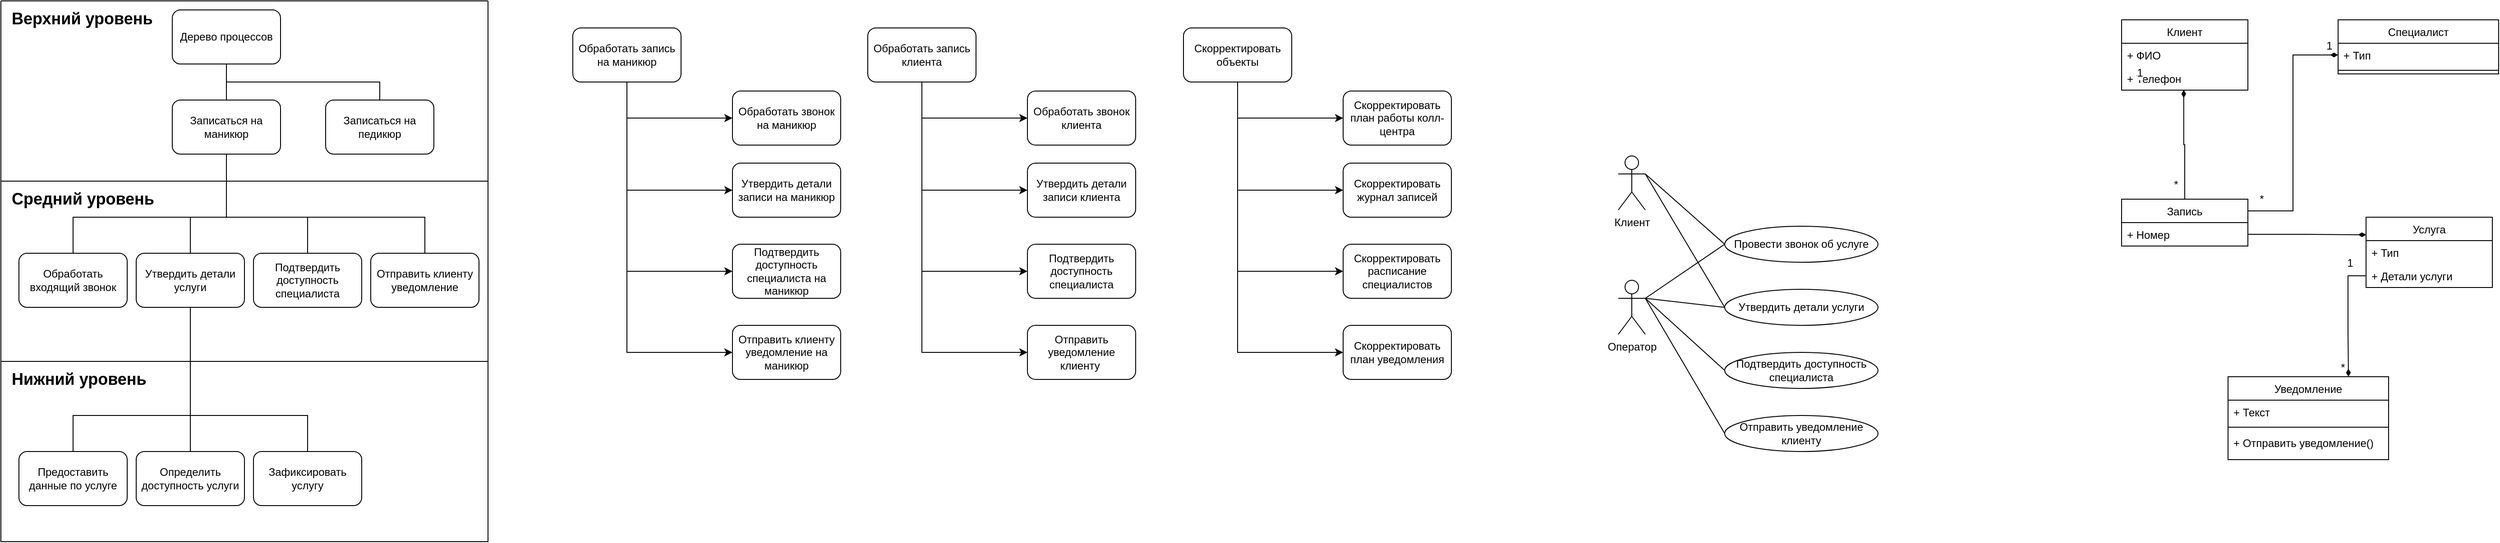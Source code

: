 <mxfile version="13.7.3" type="device"><diagram id="4ohgqVCEk2Ojamc7B5mB" name="Страница 1"><mxGraphModel dx="1037" dy="1058" grid="0" gridSize="10" guides="1" tooltips="1" connect="1" arrows="1" fold="1" page="1" pageScale="1" pageWidth="1169" pageHeight="827" math="0" shadow="0"><root><mxCell id="0"/><mxCell id="1" parent="0"/><mxCell id="pNIWgVXfD0uKnYpI32Gz-5" value="" style="swimlane;startSize=0;" vertex="1" parent="1"><mxGeometry x="29" y="20" width="540" height="600" as="geometry"/></mxCell><mxCell id="pNIWgVXfD0uKnYpI32Gz-6" value="Верхний уровень" style="text;html=1;strokeColor=none;fillColor=none;align=left;verticalAlign=middle;whiteSpace=wrap;rounded=0;fontSize=18;fontStyle=1" vertex="1" parent="pNIWgVXfD0uKnYpI32Gz-5"><mxGeometry x="10" y="10" width="190" height="20" as="geometry"/></mxCell><mxCell id="pNIWgVXfD0uKnYpI32Gz-2" value="" style="swimlane;startSize=0;" vertex="1" parent="pNIWgVXfD0uKnYpI32Gz-5"><mxGeometry y="200" width="540" height="400" as="geometry"/></mxCell><mxCell id="pNIWgVXfD0uKnYpI32Gz-3" value="Средний уровень" style="text;html=1;strokeColor=none;fillColor=none;align=left;verticalAlign=middle;whiteSpace=wrap;rounded=0;fontSize=18;fontStyle=1" vertex="1" parent="pNIWgVXfD0uKnYpI32Gz-2"><mxGeometry x="10" y="10" width="190" height="20" as="geometry"/></mxCell><mxCell id="pNIWgVXfD0uKnYpI32Gz-7" value="" style="swimlane;startSize=0;" vertex="1" parent="pNIWgVXfD0uKnYpI32Gz-2"><mxGeometry y="200" width="540" height="200" as="geometry"/></mxCell><mxCell id="pNIWgVXfD0uKnYpI32Gz-8" value="Нижний уровень" style="text;html=1;strokeColor=none;fillColor=none;align=left;verticalAlign=middle;whiteSpace=wrap;rounded=0;fontSize=18;fontStyle=1" vertex="1" parent="pNIWgVXfD0uKnYpI32Gz-7"><mxGeometry x="10" y="10" width="190" height="20" as="geometry"/></mxCell><mxCell id="pNIWgVXfD0uKnYpI32Gz-15" value="Предоставить данные по услуге" style="rounded=1;whiteSpace=wrap;html=1;fontSize=12;align=center;" vertex="1" parent="pNIWgVXfD0uKnYpI32Gz-7"><mxGeometry x="20" y="100" width="120" height="60" as="geometry"/></mxCell><mxCell id="pNIWgVXfD0uKnYpI32Gz-16" value="Определить доступность услуги" style="rounded=1;whiteSpace=wrap;html=1;fontSize=12;align=center;" vertex="1" parent="pNIWgVXfD0uKnYpI32Gz-7"><mxGeometry x="150" y="100" width="120" height="60" as="geometry"/></mxCell><mxCell id="pNIWgVXfD0uKnYpI32Gz-17" value="Зафиксировать услугу" style="rounded=1;whiteSpace=wrap;html=1;fontSize=12;align=center;" vertex="1" parent="pNIWgVXfD0uKnYpI32Gz-7"><mxGeometry x="280" y="100" width="120" height="60" as="geometry"/></mxCell><mxCell id="pNIWgVXfD0uKnYpI32Gz-11" value="Обработать входящий звонок" style="rounded=1;whiteSpace=wrap;html=1;fontSize=12;align=center;" vertex="1" parent="pNIWgVXfD0uKnYpI32Gz-2"><mxGeometry x="20" y="80" width="120" height="60" as="geometry"/></mxCell><mxCell id="pNIWgVXfD0uKnYpI32Gz-18" style="edgeStyle=orthogonalEdgeStyle;rounded=0;orthogonalLoop=1;jettySize=auto;html=1;exitX=0.5;exitY=1;exitDx=0;exitDy=0;entryX=0.5;entryY=0;entryDx=0;entryDy=0;fontSize=12;endArrow=none;endFill=0;" edge="1" parent="pNIWgVXfD0uKnYpI32Gz-2" source="pNIWgVXfD0uKnYpI32Gz-12" target="pNIWgVXfD0uKnYpI32Gz-17"><mxGeometry relative="1" as="geometry"><Array as="points"><mxPoint x="210" y="260"/><mxPoint x="340" y="260"/></Array></mxGeometry></mxCell><mxCell id="pNIWgVXfD0uKnYpI32Gz-19" style="edgeStyle=orthogonalEdgeStyle;rounded=0;orthogonalLoop=1;jettySize=auto;html=1;exitX=0.5;exitY=1;exitDx=0;exitDy=0;entryX=0.5;entryY=0;entryDx=0;entryDy=0;endArrow=none;endFill=0;fontSize=12;" edge="1" parent="pNIWgVXfD0uKnYpI32Gz-2" source="pNIWgVXfD0uKnYpI32Gz-12" target="pNIWgVXfD0uKnYpI32Gz-16"><mxGeometry relative="1" as="geometry"/></mxCell><mxCell id="pNIWgVXfD0uKnYpI32Gz-20" style="edgeStyle=orthogonalEdgeStyle;rounded=0;orthogonalLoop=1;jettySize=auto;html=1;exitX=0.5;exitY=1;exitDx=0;exitDy=0;entryX=0.5;entryY=0;entryDx=0;entryDy=0;endArrow=none;endFill=0;fontSize=12;" edge="1" parent="pNIWgVXfD0uKnYpI32Gz-2" source="pNIWgVXfD0uKnYpI32Gz-12" target="pNIWgVXfD0uKnYpI32Gz-15"><mxGeometry relative="1" as="geometry"><Array as="points"><mxPoint x="210" y="260"/><mxPoint x="80" y="260"/></Array></mxGeometry></mxCell><mxCell id="pNIWgVXfD0uKnYpI32Gz-12" value="Утвердить детали услуги" style="rounded=1;whiteSpace=wrap;html=1;fontSize=12;align=center;" vertex="1" parent="pNIWgVXfD0uKnYpI32Gz-2"><mxGeometry x="150" y="80" width="120" height="60" as="geometry"/></mxCell><mxCell id="pNIWgVXfD0uKnYpI32Gz-13" value="Подтвердить доступность специалиста" style="rounded=1;whiteSpace=wrap;html=1;fontSize=12;align=center;" vertex="1" parent="pNIWgVXfD0uKnYpI32Gz-2"><mxGeometry x="280" y="80" width="120" height="60" as="geometry"/></mxCell><mxCell id="pNIWgVXfD0uKnYpI32Gz-14" value="Отправить клиенту уведомление" style="rounded=1;whiteSpace=wrap;html=1;fontSize=12;align=center;" vertex="1" parent="pNIWgVXfD0uKnYpI32Gz-2"><mxGeometry x="410" y="80" width="120" height="60" as="geometry"/></mxCell><mxCell id="pNIWgVXfD0uKnYpI32Gz-21" style="edgeStyle=orthogonalEdgeStyle;rounded=0;orthogonalLoop=1;jettySize=auto;html=1;exitX=0.5;exitY=1;exitDx=0;exitDy=0;entryX=0.5;entryY=0;entryDx=0;entryDy=0;endArrow=none;endFill=0;fontSize=12;" edge="1" parent="pNIWgVXfD0uKnYpI32Gz-5" source="pNIWgVXfD0uKnYpI32Gz-9" target="pNIWgVXfD0uKnYpI32Gz-10"><mxGeometry relative="1" as="geometry"/></mxCell><mxCell id="pNIWgVXfD0uKnYpI32Gz-27" style="edgeStyle=orthogonalEdgeStyle;rounded=0;orthogonalLoop=1;jettySize=auto;html=1;exitX=0.5;exitY=1;exitDx=0;exitDy=0;entryX=0.5;entryY=0;entryDx=0;entryDy=0;endArrow=none;endFill=0;fontSize=12;" edge="1" parent="pNIWgVXfD0uKnYpI32Gz-5" source="pNIWgVXfD0uKnYpI32Gz-9" target="pNIWgVXfD0uKnYpI32Gz-26"><mxGeometry relative="1" as="geometry"/></mxCell><mxCell id="pNIWgVXfD0uKnYpI32Gz-9" value="Дерево процессов" style="rounded=1;whiteSpace=wrap;html=1;fontSize=12;align=center;" vertex="1" parent="pNIWgVXfD0uKnYpI32Gz-5"><mxGeometry x="190" y="10" width="120" height="60" as="geometry"/></mxCell><mxCell id="pNIWgVXfD0uKnYpI32Gz-22" style="edgeStyle=orthogonalEdgeStyle;rounded=0;orthogonalLoop=1;jettySize=auto;html=1;exitX=0.5;exitY=1;exitDx=0;exitDy=0;entryX=0.5;entryY=0;entryDx=0;entryDy=0;endArrow=none;endFill=0;fontSize=12;" edge="1" parent="pNIWgVXfD0uKnYpI32Gz-5" source="pNIWgVXfD0uKnYpI32Gz-10" target="pNIWgVXfD0uKnYpI32Gz-12"><mxGeometry relative="1" as="geometry"><Array as="points"><mxPoint x="250" y="240"/><mxPoint x="210" y="240"/></Array></mxGeometry></mxCell><mxCell id="pNIWgVXfD0uKnYpI32Gz-23" style="edgeStyle=orthogonalEdgeStyle;rounded=0;orthogonalLoop=1;jettySize=auto;html=1;exitX=0.5;exitY=1;exitDx=0;exitDy=0;entryX=0.5;entryY=0;entryDx=0;entryDy=0;endArrow=none;endFill=0;fontSize=12;" edge="1" parent="pNIWgVXfD0uKnYpI32Gz-5" source="pNIWgVXfD0uKnYpI32Gz-10" target="pNIWgVXfD0uKnYpI32Gz-13"><mxGeometry relative="1" as="geometry"><Array as="points"><mxPoint x="250" y="240"/><mxPoint x="340" y="240"/></Array></mxGeometry></mxCell><mxCell id="pNIWgVXfD0uKnYpI32Gz-24" style="edgeStyle=orthogonalEdgeStyle;rounded=0;orthogonalLoop=1;jettySize=auto;html=1;exitX=0.5;exitY=1;exitDx=0;exitDy=0;entryX=0.5;entryY=0;entryDx=0;entryDy=0;endArrow=none;endFill=0;fontSize=12;" edge="1" parent="pNIWgVXfD0uKnYpI32Gz-5" source="pNIWgVXfD0uKnYpI32Gz-10" target="pNIWgVXfD0uKnYpI32Gz-14"><mxGeometry relative="1" as="geometry"><Array as="points"><mxPoint x="250" y="240"/><mxPoint x="470" y="240"/></Array></mxGeometry></mxCell><mxCell id="pNIWgVXfD0uKnYpI32Gz-25" style="edgeStyle=orthogonalEdgeStyle;rounded=0;orthogonalLoop=1;jettySize=auto;html=1;exitX=0.5;exitY=1;exitDx=0;exitDy=0;entryX=0.5;entryY=0;entryDx=0;entryDy=0;endArrow=none;endFill=0;fontSize=12;" edge="1" parent="pNIWgVXfD0uKnYpI32Gz-5" source="pNIWgVXfD0uKnYpI32Gz-10" target="pNIWgVXfD0uKnYpI32Gz-11"><mxGeometry relative="1" as="geometry"><Array as="points"><mxPoint x="250" y="240"/><mxPoint x="80" y="240"/></Array></mxGeometry></mxCell><mxCell id="pNIWgVXfD0uKnYpI32Gz-10" value="Записаться на маникюр" style="rounded=1;whiteSpace=wrap;html=1;fontSize=12;align=center;" vertex="1" parent="pNIWgVXfD0uKnYpI32Gz-5"><mxGeometry x="190" y="110" width="120" height="60" as="geometry"/></mxCell><mxCell id="pNIWgVXfD0uKnYpI32Gz-26" value="Записаться на педикюр" style="rounded=1;whiteSpace=wrap;html=1;fontSize=12;align=center;" vertex="1" parent="pNIWgVXfD0uKnYpI32Gz-5"><mxGeometry x="360" y="110" width="120" height="60" as="geometry"/></mxCell><mxCell id="pNIWgVXfD0uKnYpI32Gz-33" style="edgeStyle=orthogonalEdgeStyle;rounded=0;orthogonalLoop=1;jettySize=auto;html=1;exitX=0.5;exitY=1;exitDx=0;exitDy=0;entryX=0;entryY=0.5;entryDx=0;entryDy=0;endArrow=classic;endFill=1;fontSize=12;" edge="1" parent="1" source="pNIWgVXfD0uKnYpI32Gz-28" target="pNIWgVXfD0uKnYpI32Gz-32"><mxGeometry relative="1" as="geometry"/></mxCell><mxCell id="pNIWgVXfD0uKnYpI32Gz-34" style="edgeStyle=orthogonalEdgeStyle;rounded=0;orthogonalLoop=1;jettySize=auto;html=1;exitX=0.5;exitY=1;exitDx=0;exitDy=0;entryX=0;entryY=0.5;entryDx=0;entryDy=0;endArrow=classic;endFill=1;fontSize=12;" edge="1" parent="1" source="pNIWgVXfD0uKnYpI32Gz-28" target="pNIWgVXfD0uKnYpI32Gz-31"><mxGeometry relative="1" as="geometry"/></mxCell><mxCell id="pNIWgVXfD0uKnYpI32Gz-35" style="edgeStyle=orthogonalEdgeStyle;rounded=0;orthogonalLoop=1;jettySize=auto;html=1;exitX=0.5;exitY=1;exitDx=0;exitDy=0;entryX=0;entryY=0.5;entryDx=0;entryDy=0;endArrow=classic;endFill=1;fontSize=12;" edge="1" parent="1" source="pNIWgVXfD0uKnYpI32Gz-28" target="pNIWgVXfD0uKnYpI32Gz-30"><mxGeometry relative="1" as="geometry"/></mxCell><mxCell id="pNIWgVXfD0uKnYpI32Gz-36" style="edgeStyle=orthogonalEdgeStyle;rounded=0;orthogonalLoop=1;jettySize=auto;html=1;exitX=0.5;exitY=1;exitDx=0;exitDy=0;entryX=0;entryY=0.5;entryDx=0;entryDy=0;endArrow=classic;endFill=1;fontSize=12;" edge="1" parent="1" source="pNIWgVXfD0uKnYpI32Gz-28" target="pNIWgVXfD0uKnYpI32Gz-29"><mxGeometry relative="1" as="geometry"/></mxCell><mxCell id="pNIWgVXfD0uKnYpI32Gz-28" value="Обработать запись на маникюр" style="rounded=1;whiteSpace=wrap;html=1;fontSize=12;align=center;" vertex="1" parent="1"><mxGeometry x="663" y="50" width="120" height="60" as="geometry"/></mxCell><mxCell id="pNIWgVXfD0uKnYpI32Gz-29" value="Обработать звонок на маникюр" style="rounded=1;whiteSpace=wrap;html=1;fontSize=12;align=center;" vertex="1" parent="1"><mxGeometry x="840" y="120" width="120" height="60" as="geometry"/></mxCell><mxCell id="pNIWgVXfD0uKnYpI32Gz-30" value="Утвердить детали записи на маникюр" style="rounded=1;whiteSpace=wrap;html=1;fontSize=12;align=center;" vertex="1" parent="1"><mxGeometry x="840" y="200" width="120" height="60" as="geometry"/></mxCell><mxCell id="pNIWgVXfD0uKnYpI32Gz-31" value="Подтвердить доступность специалиста на маникюр" style="rounded=1;whiteSpace=wrap;html=1;fontSize=12;align=center;" vertex="1" parent="1"><mxGeometry x="840" y="290" width="120" height="60" as="geometry"/></mxCell><mxCell id="pNIWgVXfD0uKnYpI32Gz-32" value="Отправить клиенту уведомление на маникюр" style="rounded=1;whiteSpace=wrap;html=1;fontSize=12;align=center;" vertex="1" parent="1"><mxGeometry x="840" y="380" width="120" height="60" as="geometry"/></mxCell><mxCell id="pNIWgVXfD0uKnYpI32Gz-37" style="edgeStyle=orthogonalEdgeStyle;rounded=0;orthogonalLoop=1;jettySize=auto;html=1;exitX=0.5;exitY=1;exitDx=0;exitDy=0;entryX=0;entryY=0.5;entryDx=0;entryDy=0;endArrow=classic;endFill=1;fontSize=12;" edge="1" parent="1" source="pNIWgVXfD0uKnYpI32Gz-41" target="pNIWgVXfD0uKnYpI32Gz-45"><mxGeometry relative="1" as="geometry"/></mxCell><mxCell id="pNIWgVXfD0uKnYpI32Gz-38" style="edgeStyle=orthogonalEdgeStyle;rounded=0;orthogonalLoop=1;jettySize=auto;html=1;exitX=0.5;exitY=1;exitDx=0;exitDy=0;entryX=0;entryY=0.5;entryDx=0;entryDy=0;endArrow=classic;endFill=1;fontSize=12;" edge="1" parent="1" source="pNIWgVXfD0uKnYpI32Gz-41" target="pNIWgVXfD0uKnYpI32Gz-44"><mxGeometry relative="1" as="geometry"/></mxCell><mxCell id="pNIWgVXfD0uKnYpI32Gz-39" style="edgeStyle=orthogonalEdgeStyle;rounded=0;orthogonalLoop=1;jettySize=auto;html=1;exitX=0.5;exitY=1;exitDx=0;exitDy=0;entryX=0;entryY=0.5;entryDx=0;entryDy=0;endArrow=classic;endFill=1;fontSize=12;" edge="1" parent="1" source="pNIWgVXfD0uKnYpI32Gz-41" target="pNIWgVXfD0uKnYpI32Gz-43"><mxGeometry relative="1" as="geometry"/></mxCell><mxCell id="pNIWgVXfD0uKnYpI32Gz-40" style="edgeStyle=orthogonalEdgeStyle;rounded=0;orthogonalLoop=1;jettySize=auto;html=1;exitX=0.5;exitY=1;exitDx=0;exitDy=0;entryX=0;entryY=0.5;entryDx=0;entryDy=0;endArrow=classic;endFill=1;fontSize=12;" edge="1" parent="1" source="pNIWgVXfD0uKnYpI32Gz-41" target="pNIWgVXfD0uKnYpI32Gz-42"><mxGeometry relative="1" as="geometry"/></mxCell><mxCell id="pNIWgVXfD0uKnYpI32Gz-41" value="Обработать запись клиента" style="rounded=1;whiteSpace=wrap;html=1;fontSize=12;align=center;" vertex="1" parent="1"><mxGeometry x="990" y="50" width="120" height="60" as="geometry"/></mxCell><mxCell id="pNIWgVXfD0uKnYpI32Gz-42" value="Обработать звонок клиента" style="rounded=1;whiteSpace=wrap;html=1;fontSize=12;align=center;" vertex="1" parent="1"><mxGeometry x="1167" y="120" width="120" height="60" as="geometry"/></mxCell><mxCell id="pNIWgVXfD0uKnYpI32Gz-43" value="Утвердить детали записи клиента" style="rounded=1;whiteSpace=wrap;html=1;fontSize=12;align=center;" vertex="1" parent="1"><mxGeometry x="1167" y="200" width="120" height="60" as="geometry"/></mxCell><mxCell id="pNIWgVXfD0uKnYpI32Gz-44" value="Подтвердить доступность специалиста" style="rounded=1;whiteSpace=wrap;html=1;fontSize=12;align=center;" vertex="1" parent="1"><mxGeometry x="1167" y="290" width="120" height="60" as="geometry"/></mxCell><mxCell id="pNIWgVXfD0uKnYpI32Gz-45" value="Отправить уведомление клиенту&amp;nbsp;" style="rounded=1;whiteSpace=wrap;html=1;fontSize=12;align=center;" vertex="1" parent="1"><mxGeometry x="1167" y="380" width="120" height="60" as="geometry"/></mxCell><mxCell id="pNIWgVXfD0uKnYpI32Gz-46" style="edgeStyle=orthogonalEdgeStyle;rounded=0;orthogonalLoop=1;jettySize=auto;html=1;exitX=0.5;exitY=1;exitDx=0;exitDy=0;entryX=0;entryY=0.5;entryDx=0;entryDy=0;endArrow=classic;endFill=1;fontSize=12;" edge="1" parent="1" source="pNIWgVXfD0uKnYpI32Gz-50" target="pNIWgVXfD0uKnYpI32Gz-54"><mxGeometry relative="1" as="geometry"/></mxCell><mxCell id="pNIWgVXfD0uKnYpI32Gz-47" style="edgeStyle=orthogonalEdgeStyle;rounded=0;orthogonalLoop=1;jettySize=auto;html=1;exitX=0.5;exitY=1;exitDx=0;exitDy=0;entryX=0;entryY=0.5;entryDx=0;entryDy=0;endArrow=classic;endFill=1;fontSize=12;" edge="1" parent="1" source="pNIWgVXfD0uKnYpI32Gz-50" target="pNIWgVXfD0uKnYpI32Gz-53"><mxGeometry relative="1" as="geometry"/></mxCell><mxCell id="pNIWgVXfD0uKnYpI32Gz-48" style="edgeStyle=orthogonalEdgeStyle;rounded=0;orthogonalLoop=1;jettySize=auto;html=1;exitX=0.5;exitY=1;exitDx=0;exitDy=0;entryX=0;entryY=0.5;entryDx=0;entryDy=0;endArrow=classic;endFill=1;fontSize=12;" edge="1" parent="1" source="pNIWgVXfD0uKnYpI32Gz-50" target="pNIWgVXfD0uKnYpI32Gz-52"><mxGeometry relative="1" as="geometry"/></mxCell><mxCell id="pNIWgVXfD0uKnYpI32Gz-49" style="edgeStyle=orthogonalEdgeStyle;rounded=0;orthogonalLoop=1;jettySize=auto;html=1;exitX=0.5;exitY=1;exitDx=0;exitDy=0;entryX=0;entryY=0.5;entryDx=0;entryDy=0;endArrow=classic;endFill=1;fontSize=12;" edge="1" parent="1" source="pNIWgVXfD0uKnYpI32Gz-50" target="pNIWgVXfD0uKnYpI32Gz-51"><mxGeometry relative="1" as="geometry"/></mxCell><mxCell id="pNIWgVXfD0uKnYpI32Gz-50" value="Скорректировать объекты" style="rounded=1;whiteSpace=wrap;html=1;fontSize=12;align=center;" vertex="1" parent="1"><mxGeometry x="1340" y="50" width="120" height="60" as="geometry"/></mxCell><mxCell id="pNIWgVXfD0uKnYpI32Gz-51" value="Скорректировать план работы колл-центра" style="rounded=1;whiteSpace=wrap;html=1;fontSize=12;align=center;" vertex="1" parent="1"><mxGeometry x="1517" y="120" width="120" height="60" as="geometry"/></mxCell><mxCell id="pNIWgVXfD0uKnYpI32Gz-52" value="Скорректировать журнал записей" style="rounded=1;whiteSpace=wrap;html=1;fontSize=12;align=center;" vertex="1" parent="1"><mxGeometry x="1517" y="200" width="120" height="60" as="geometry"/></mxCell><mxCell id="pNIWgVXfD0uKnYpI32Gz-53" value="Скорректировать расписание специалистов" style="rounded=1;whiteSpace=wrap;html=1;fontSize=12;align=center;" vertex="1" parent="1"><mxGeometry x="1517" y="290" width="120" height="60" as="geometry"/></mxCell><mxCell id="pNIWgVXfD0uKnYpI32Gz-54" value="Скорректировать план уведомления" style="rounded=1;whiteSpace=wrap;html=1;fontSize=12;align=center;" vertex="1" parent="1"><mxGeometry x="1517" y="380" width="120" height="60" as="geometry"/></mxCell><mxCell id="pNIWgVXfD0uKnYpI32Gz-61" style="rounded=0;orthogonalLoop=1;jettySize=auto;html=1;exitX=1;exitY=0.333;exitDx=0;exitDy=0;exitPerimeter=0;entryX=0;entryY=0.5;entryDx=0;entryDy=0;endArrow=none;endFill=0;fontSize=12;" edge="1" parent="1" source="pNIWgVXfD0uKnYpI32Gz-55" target="pNIWgVXfD0uKnYpI32Gz-57"><mxGeometry relative="1" as="geometry"/></mxCell><mxCell id="pNIWgVXfD0uKnYpI32Gz-62" style="edgeStyle=none;rounded=0;orthogonalLoop=1;jettySize=auto;html=1;exitX=1;exitY=0.333;exitDx=0;exitDy=0;exitPerimeter=0;entryX=0;entryY=0.5;entryDx=0;entryDy=0;endArrow=none;endFill=0;fontSize=12;" edge="1" parent="1" source="pNIWgVXfD0uKnYpI32Gz-55" target="pNIWgVXfD0uKnYpI32Gz-58"><mxGeometry relative="1" as="geometry"/></mxCell><mxCell id="pNIWgVXfD0uKnYpI32Gz-55" value="Клиент" style="shape=umlActor;verticalLabelPosition=bottom;verticalAlign=top;html=1;outlineConnect=0;fontSize=12;align=center;" vertex="1" parent="1"><mxGeometry x="1822" y="192" width="30" height="60" as="geometry"/></mxCell><mxCell id="pNIWgVXfD0uKnYpI32Gz-63" style="edgeStyle=none;rounded=0;orthogonalLoop=1;jettySize=auto;html=1;exitX=1;exitY=0.333;exitDx=0;exitDy=0;exitPerimeter=0;entryX=0;entryY=0.5;entryDx=0;entryDy=0;endArrow=none;endFill=0;fontSize=12;" edge="1" parent="1" source="pNIWgVXfD0uKnYpI32Gz-56" target="pNIWgVXfD0uKnYpI32Gz-58"><mxGeometry relative="1" as="geometry"/></mxCell><mxCell id="pNIWgVXfD0uKnYpI32Gz-64" style="edgeStyle=none;rounded=0;orthogonalLoop=1;jettySize=auto;html=1;exitX=1;exitY=0.333;exitDx=0;exitDy=0;exitPerimeter=0;entryX=0;entryY=0.5;entryDx=0;entryDy=0;endArrow=none;endFill=0;fontSize=12;" edge="1" parent="1" source="pNIWgVXfD0uKnYpI32Gz-56" target="pNIWgVXfD0uKnYpI32Gz-57"><mxGeometry relative="1" as="geometry"/></mxCell><mxCell id="pNIWgVXfD0uKnYpI32Gz-65" style="edgeStyle=none;rounded=0;orthogonalLoop=1;jettySize=auto;html=1;exitX=1;exitY=0.333;exitDx=0;exitDy=0;exitPerimeter=0;entryX=0;entryY=0.5;entryDx=0;entryDy=0;endArrow=none;endFill=0;fontSize=12;" edge="1" parent="1" source="pNIWgVXfD0uKnYpI32Gz-56" target="pNIWgVXfD0uKnYpI32Gz-59"><mxGeometry relative="1" as="geometry"/></mxCell><mxCell id="pNIWgVXfD0uKnYpI32Gz-66" style="edgeStyle=none;rounded=0;orthogonalLoop=1;jettySize=auto;html=1;exitX=1;exitY=0.333;exitDx=0;exitDy=0;exitPerimeter=0;entryX=0;entryY=0.5;entryDx=0;entryDy=0;endArrow=none;endFill=0;fontSize=12;" edge="1" parent="1" source="pNIWgVXfD0uKnYpI32Gz-56" target="pNIWgVXfD0uKnYpI32Gz-60"><mxGeometry relative="1" as="geometry"/></mxCell><mxCell id="pNIWgVXfD0uKnYpI32Gz-56" value="Оператор" style="shape=umlActor;verticalLabelPosition=bottom;verticalAlign=top;html=1;outlineConnect=0;fontSize=12;align=center;" vertex="1" parent="1"><mxGeometry x="1822" y="330" width="30" height="60" as="geometry"/></mxCell><mxCell id="pNIWgVXfD0uKnYpI32Gz-57" value="Провести звонок об услуге" style="ellipse;whiteSpace=wrap;html=1;fontSize=12;align=center;" vertex="1" parent="1"><mxGeometry x="1940" y="270" width="170" height="40" as="geometry"/></mxCell><mxCell id="pNIWgVXfD0uKnYpI32Gz-58" value="Утвердить детали услуги" style="ellipse;whiteSpace=wrap;html=1;fontSize=12;align=center;" vertex="1" parent="1"><mxGeometry x="1940" y="340" width="170" height="40" as="geometry"/></mxCell><mxCell id="pNIWgVXfD0uKnYpI32Gz-59" value="Подтвердить доступность специалиста" style="ellipse;whiteSpace=wrap;html=1;fontSize=12;align=center;" vertex="1" parent="1"><mxGeometry x="1940" y="410" width="170" height="40" as="geometry"/></mxCell><mxCell id="pNIWgVXfD0uKnYpI32Gz-60" value="Отправить уведомление клиенту" style="ellipse;whiteSpace=wrap;html=1;fontSize=12;align=center;" vertex="1" parent="1"><mxGeometry x="1940" y="480" width="170" height="40" as="geometry"/></mxCell><mxCell id="pNIWgVXfD0uKnYpI32Gz-84" style="edgeStyle=orthogonalEdgeStyle;rounded=0;orthogonalLoop=1;jettySize=auto;html=1;exitX=0;exitY=0.5;exitDx=0;exitDy=0;entryX=0.75;entryY=0;entryDx=0;entryDy=0;endArrow=diamondThin;endFill=1;fontSize=12;" edge="1" parent="1" source="pNIWgVXfD0uKnYpI32Gz-76" target="pNIWgVXfD0uKnYpI32Gz-80"><mxGeometry relative="1" as="geometry"/></mxCell><mxCell id="pNIWgVXfD0uKnYpI32Gz-85" value="1" style="edgeLabel;html=1;align=center;verticalAlign=middle;resizable=0;points=[];fontSize=12;" vertex="1" connectable="0" parent="pNIWgVXfD0uKnYpI32Gz-84"><mxGeometry x="-0.299" y="2" relative="1" as="geometry"><mxPoint y="-40.5" as="offset"/></mxGeometry></mxCell><mxCell id="pNIWgVXfD0uKnYpI32Gz-86" value="*" style="edgeLabel;html=1;align=center;verticalAlign=middle;resizable=0;points=[];fontSize=12;" vertex="1" connectable="0" parent="pNIWgVXfD0uKnYpI32Gz-84"><mxGeometry x="0.84" y="2" relative="1" as="geometry"><mxPoint x="-8.5" as="offset"/></mxGeometry></mxCell><mxCell id="pNIWgVXfD0uKnYpI32Gz-80" value="Уведомление" style="swimlane;fontStyle=0;align=center;verticalAlign=top;childLayout=stackLayout;horizontal=1;startSize=26;horizontalStack=0;resizeParent=1;resizeParentMax=0;resizeLast=0;collapsible=1;marginBottom=0;fontSize=12;" vertex="1" parent="1"><mxGeometry x="2498" y="437" width="178" height="92" as="geometry"/></mxCell><mxCell id="pNIWgVXfD0uKnYpI32Gz-81" value="+ Текст" style="text;strokeColor=none;fillColor=none;align=left;verticalAlign=top;spacingLeft=4;spacingRight=4;overflow=hidden;rotatable=0;points=[[0,0.5],[1,0.5]];portConstraint=eastwest;" vertex="1" parent="pNIWgVXfD0uKnYpI32Gz-80"><mxGeometry y="26" width="178" height="26" as="geometry"/></mxCell><mxCell id="pNIWgVXfD0uKnYpI32Gz-82" value="" style="line;strokeWidth=1;fillColor=none;align=left;verticalAlign=middle;spacingTop=-1;spacingLeft=3;spacingRight=3;rotatable=0;labelPosition=right;points=[];portConstraint=eastwest;" vertex="1" parent="pNIWgVXfD0uKnYpI32Gz-80"><mxGeometry y="52" width="178" height="8" as="geometry"/></mxCell><mxCell id="pNIWgVXfD0uKnYpI32Gz-83" value="+ Отправить уведомление()" style="text;strokeColor=none;fillColor=none;align=left;verticalAlign=top;spacingLeft=4;spacingRight=4;overflow=hidden;rotatable=0;points=[[0,0.5],[1,0.5]];portConstraint=eastwest;whiteSpace=wrap;" vertex="1" parent="pNIWgVXfD0uKnYpI32Gz-80"><mxGeometry y="60" width="178" height="32" as="geometry"/></mxCell><mxCell id="pNIWgVXfD0uKnYpI32Gz-87" style="edgeStyle=orthogonalEdgeStyle;rounded=0;orthogonalLoop=1;jettySize=auto;html=1;exitX=1;exitY=0.5;exitDx=0;exitDy=0;entryX=0;entryY=0.25;entryDx=0;entryDy=0;endArrow=diamondThin;endFill=1;fontSize=12;" edge="1" parent="1" source="pNIWgVXfD0uKnYpI32Gz-68" target="pNIWgVXfD0uKnYpI32Gz-74"><mxGeometry relative="1" as="geometry"/></mxCell><mxCell id="pNIWgVXfD0uKnYpI32Gz-74" value="Услуга" style="swimlane;fontStyle=0;childLayout=stackLayout;horizontal=1;startSize=26;fillColor=none;horizontalStack=0;resizeParent=1;resizeParentMax=0;resizeLast=0;collapsible=1;marginBottom=0;fontSize=12;align=center;" vertex="1" parent="1"><mxGeometry x="2651" y="260" width="140" height="78" as="geometry"/></mxCell><mxCell id="pNIWgVXfD0uKnYpI32Gz-75" value="+ Тип" style="text;strokeColor=none;fillColor=none;align=left;verticalAlign=top;spacingLeft=4;spacingRight=4;overflow=hidden;rotatable=0;points=[[0,0.5],[1,0.5]];portConstraint=eastwest;" vertex="1" parent="pNIWgVXfD0uKnYpI32Gz-74"><mxGeometry y="26" width="140" height="26" as="geometry"/></mxCell><mxCell id="pNIWgVXfD0uKnYpI32Gz-76" value="+ Детали услуги" style="text;strokeColor=none;fillColor=none;align=left;verticalAlign=top;spacingLeft=4;spacingRight=4;overflow=hidden;rotatable=0;points=[[0,0.5],[1,0.5]];portConstraint=eastwest;" vertex="1" parent="pNIWgVXfD0uKnYpI32Gz-74"><mxGeometry y="52" width="140" height="26" as="geometry"/></mxCell><mxCell id="pNIWgVXfD0uKnYpI32Gz-67" value="Запись" style="swimlane;fontStyle=0;childLayout=stackLayout;horizontal=1;startSize=26;fillColor=none;horizontalStack=0;resizeParent=1;resizeParentMax=0;resizeLast=0;collapsible=1;marginBottom=0;fontSize=12;align=center;" vertex="1" parent="1"><mxGeometry x="2380" y="240" width="140" height="52" as="geometry"/></mxCell><mxCell id="pNIWgVXfD0uKnYpI32Gz-68" value="+ Номер" style="text;strokeColor=none;fillColor=none;align=left;verticalAlign=top;spacingLeft=4;spacingRight=4;overflow=hidden;rotatable=0;points=[[0,0.5],[1,0.5]];portConstraint=eastwest;" vertex="1" parent="pNIWgVXfD0uKnYpI32Gz-67"><mxGeometry y="26" width="140" height="26" as="geometry"/></mxCell><mxCell id="pNIWgVXfD0uKnYpI32Gz-71" value="Клиент" style="swimlane;fontStyle=0;childLayout=stackLayout;horizontal=1;startSize=26;fillColor=none;horizontalStack=0;resizeParent=1;resizeParentMax=0;resizeLast=0;collapsible=1;marginBottom=0;fontSize=12;align=center;" vertex="1" parent="1"><mxGeometry x="2380" y="41" width="140" height="78" as="geometry"/></mxCell><mxCell id="pNIWgVXfD0uKnYpI32Gz-72" value="+ ФИО" style="text;strokeColor=none;fillColor=none;align=left;verticalAlign=top;spacingLeft=4;spacingRight=4;overflow=hidden;rotatable=0;points=[[0,0.5],[1,0.5]];portConstraint=eastwest;" vertex="1" parent="pNIWgVXfD0uKnYpI32Gz-71"><mxGeometry y="26" width="140" height="26" as="geometry"/></mxCell><mxCell id="pNIWgVXfD0uKnYpI32Gz-73" value="+ Телефон" style="text;strokeColor=none;fillColor=none;align=left;verticalAlign=top;spacingLeft=4;spacingRight=4;overflow=hidden;rotatable=0;points=[[0,0.5],[1,0.5]];portConstraint=eastwest;" vertex="1" parent="pNIWgVXfD0uKnYpI32Gz-71"><mxGeometry y="52" width="140" height="26" as="geometry"/></mxCell><mxCell id="pNIWgVXfD0uKnYpI32Gz-88" style="edgeStyle=orthogonalEdgeStyle;rounded=0;orthogonalLoop=1;jettySize=auto;html=1;exitX=0.492;exitY=0.987;exitDx=0;exitDy=0;entryX=0.5;entryY=0;entryDx=0;entryDy=0;endArrow=none;endFill=0;fontSize=12;exitPerimeter=0;startArrow=diamondThin;startFill=1;" edge="1" parent="1" source="pNIWgVXfD0uKnYpI32Gz-73" target="pNIWgVXfD0uKnYpI32Gz-67"><mxGeometry relative="1" as="geometry"/></mxCell><mxCell id="pNIWgVXfD0uKnYpI32Gz-89" value="1" style="edgeLabel;html=1;align=center;verticalAlign=middle;resizable=0;points=[];fontSize=12;" vertex="1" connectable="0" parent="pNIWgVXfD0uKnYpI32Gz-88"><mxGeometry x="0.006" y="40" relative="1" as="geometry"><mxPoint x="-50" y="-40" as="offset"/></mxGeometry></mxCell><mxCell id="pNIWgVXfD0uKnYpI32Gz-90" value="*" style="edgeLabel;html=1;align=center;verticalAlign=middle;resizable=0;points=[];fontSize=12;" vertex="1" connectable="0" parent="pNIWgVXfD0uKnYpI32Gz-88"><mxGeometry x="0.733" relative="1" as="geometry"><mxPoint x="-10" as="offset"/></mxGeometry></mxCell><mxCell id="pNIWgVXfD0uKnYpI32Gz-91" value="Специалист" style="swimlane;fontStyle=0;align=center;verticalAlign=top;childLayout=stackLayout;horizontal=1;startSize=26;horizontalStack=0;resizeParent=1;resizeParentMax=0;resizeLast=0;collapsible=1;marginBottom=0;fontSize=12;" vertex="1" parent="1"><mxGeometry x="2620" y="41" width="178" height="60" as="geometry"/></mxCell><mxCell id="pNIWgVXfD0uKnYpI32Gz-92" value="+ Тип" style="text;strokeColor=none;fillColor=none;align=left;verticalAlign=top;spacingLeft=4;spacingRight=4;overflow=hidden;rotatable=0;points=[[0,0.5],[1,0.5]];portConstraint=eastwest;" vertex="1" parent="pNIWgVXfD0uKnYpI32Gz-91"><mxGeometry y="26" width="178" height="26" as="geometry"/></mxCell><mxCell id="pNIWgVXfD0uKnYpI32Gz-93" value="" style="line;strokeWidth=1;fillColor=none;align=left;verticalAlign=middle;spacingTop=-1;spacingLeft=3;spacingRight=3;rotatable=0;labelPosition=right;points=[];portConstraint=eastwest;" vertex="1" parent="pNIWgVXfD0uKnYpI32Gz-91"><mxGeometry y="52" width="178" height="8" as="geometry"/></mxCell><mxCell id="pNIWgVXfD0uKnYpI32Gz-95" style="edgeStyle=orthogonalEdgeStyle;rounded=0;orthogonalLoop=1;jettySize=auto;html=1;exitX=0;exitY=0.5;exitDx=0;exitDy=0;entryX=1;entryY=0.25;entryDx=0;entryDy=0;startArrow=diamondThin;startFill=1;endArrow=none;endFill=0;fontSize=12;" edge="1" parent="1" source="pNIWgVXfD0uKnYpI32Gz-92" target="pNIWgVXfD0uKnYpI32Gz-67"><mxGeometry relative="1" as="geometry"/></mxCell><mxCell id="pNIWgVXfD0uKnYpI32Gz-96" value="*" style="edgeLabel;html=1;align=center;verticalAlign=middle;resizable=0;points=[];fontSize=12;" vertex="1" connectable="0" parent="pNIWgVXfD0uKnYpI32Gz-95"><mxGeometry x="0.893" y="-1" relative="1" as="geometry"><mxPoint y="-12" as="offset"/></mxGeometry></mxCell><mxCell id="pNIWgVXfD0uKnYpI32Gz-97" value="1" style="edgeLabel;html=1;align=center;verticalAlign=middle;resizable=0;points=[];fontSize=12;" vertex="1" connectable="0" parent="pNIWgVXfD0uKnYpI32Gz-95"><mxGeometry x="-0.894" relative="1" as="geometry"><mxPoint x="4.17" y="-10" as="offset"/></mxGeometry></mxCell></root></mxGraphModel></diagram></mxfile>